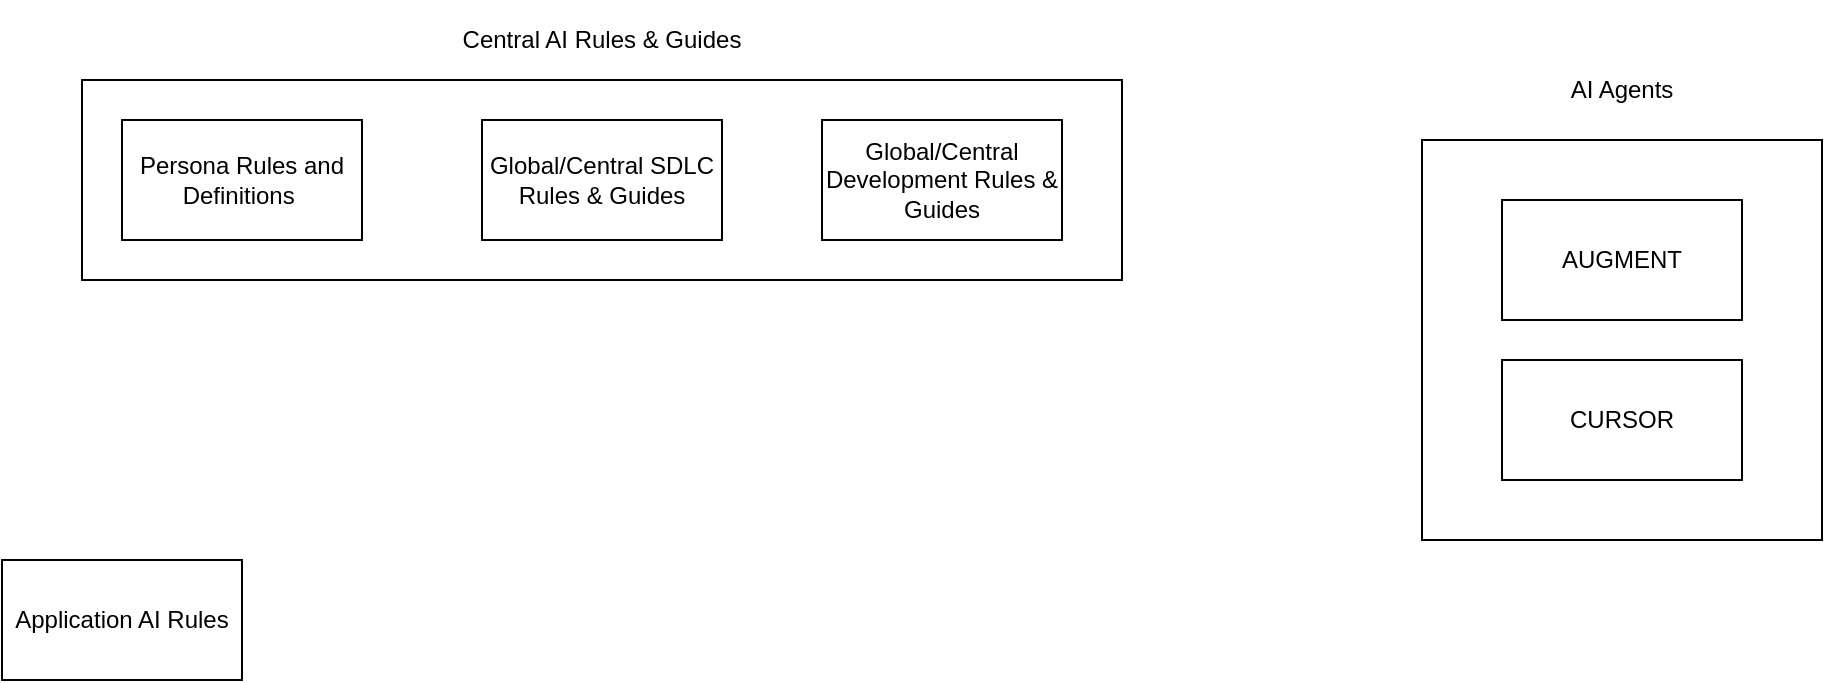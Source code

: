 <mxfile version="27.1.1">
  <diagram name="Page-1" id="AG6Qbjk2LCfAaqgTeAXb">
    <mxGraphModel dx="1306" dy="762" grid="1" gridSize="10" guides="1" tooltips="1" connect="1" arrows="1" fold="1" page="1" pageScale="1" pageWidth="827" pageHeight="1169" math="0" shadow="0">
      <root>
        <mxCell id="0" />
        <mxCell id="1" parent="0" />
        <mxCell id="2Ym-heVQnYiGWkkGFMiF-10" value="" style="rounded=0;whiteSpace=wrap;html=1;" vertex="1" parent="1">
          <mxGeometry x="80" y="160" width="520" height="100" as="geometry" />
        </mxCell>
        <mxCell id="2Ym-heVQnYiGWkkGFMiF-5" value="" style="rounded=0;whiteSpace=wrap;html=1;" vertex="1" parent="1">
          <mxGeometry x="750" y="190" width="200" height="200" as="geometry" />
        </mxCell>
        <mxCell id="2Ym-heVQnYiGWkkGFMiF-1" value="AUGMENT" style="rounded=0;whiteSpace=wrap;html=1;" vertex="1" parent="1">
          <mxGeometry x="790" y="220" width="120" height="60" as="geometry" />
        </mxCell>
        <mxCell id="2Ym-heVQnYiGWkkGFMiF-2" value="CURSOR" style="rounded=0;whiteSpace=wrap;html=1;" vertex="1" parent="1">
          <mxGeometry x="790" y="300" width="120" height="60" as="geometry" />
        </mxCell>
        <mxCell id="2Ym-heVQnYiGWkkGFMiF-3" value="Persona Rules and Definitions&amp;nbsp;" style="rounded=0;whiteSpace=wrap;html=1;" vertex="1" parent="1">
          <mxGeometry x="100" y="180" width="120" height="60" as="geometry" />
        </mxCell>
        <mxCell id="2Ym-heVQnYiGWkkGFMiF-4" value="Application AI Rules" style="rounded=0;whiteSpace=wrap;html=1;" vertex="1" parent="1">
          <mxGeometry x="40" y="400" width="120" height="60" as="geometry" />
        </mxCell>
        <mxCell id="2Ym-heVQnYiGWkkGFMiF-6" value="AI Agents" style="text;html=1;align=center;verticalAlign=middle;whiteSpace=wrap;rounded=0;" vertex="1" parent="1">
          <mxGeometry x="820" y="150" width="60" height="30" as="geometry" />
        </mxCell>
        <mxCell id="2Ym-heVQnYiGWkkGFMiF-7" value="Global/Central SDLC Rules &amp;amp; Guides" style="rounded=0;whiteSpace=wrap;html=1;" vertex="1" parent="1">
          <mxGeometry x="280" y="180" width="120" height="60" as="geometry" />
        </mxCell>
        <mxCell id="2Ym-heVQnYiGWkkGFMiF-8" value="Central AI Rules &amp;amp; Guides" style="text;whiteSpace=wrap;html=1;align=center;verticalAlign=middle;" vertex="1" parent="1">
          <mxGeometry x="255" y="120" width="170" height="40" as="geometry" />
        </mxCell>
        <mxCell id="2Ym-heVQnYiGWkkGFMiF-9" value="Global/Central Development Rules &amp;amp; Guides" style="rounded=0;whiteSpace=wrap;html=1;" vertex="1" parent="1">
          <mxGeometry x="450" y="180" width="120" height="60" as="geometry" />
        </mxCell>
      </root>
    </mxGraphModel>
  </diagram>
</mxfile>

